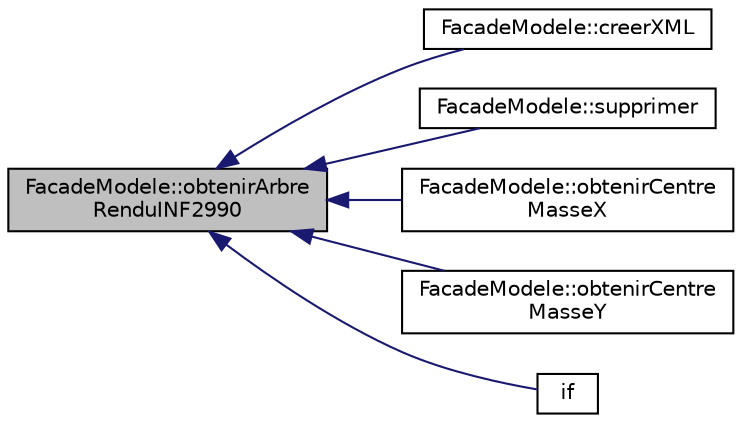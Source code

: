 digraph "FacadeModele::obtenirArbreRenduINF2990"
{
  edge [fontname="Helvetica",fontsize="10",labelfontname="Helvetica",labelfontsize="10"];
  node [fontname="Helvetica",fontsize="10",shape=record];
  rankdir="LR";
  Node1 [label="FacadeModele::obtenirArbre\lRenduINF2990",height=0.2,width=0.4,color="black", fillcolor="grey75", style="filled", fontcolor="black"];
  Node1 -> Node2 [dir="back",color="midnightblue",fontsize="10",style="solid",fontname="Helvetica"];
  Node2 [label="FacadeModele::creerXML",height=0.2,width=0.4,color="black", fillcolor="white", style="filled",URL="$d1/dd9/class_facade_modele.html#ad5e816d12f2c746170d7285cf806c086",tooltip="Pour la sauvegarde de fichier XML. "];
  Node1 -> Node3 [dir="back",color="midnightblue",fontsize="10",style="solid",fontname="Helvetica"];
  Node3 [label="FacadeModele::supprimer",height=0.2,width=0.4,color="black", fillcolor="white", style="filled",URL="$d1/dd9/class_facade_modele.html#a64fb922e4fb60962fa85a234757ce6e7",tooltip="Pour la suppression des objets. "];
  Node1 -> Node4 [dir="back",color="midnightblue",fontsize="10",style="solid",fontname="Helvetica"];
  Node4 [label="FacadeModele::obtenirCentre\lMasseX",height=0.2,width=0.4,color="black", fillcolor="white", style="filled",URL="$d1/dd9/class_facade_modele.html#ac11b6f486ca7de0b28264f36b16668e8",tooltip="Obtenir le centre de masse en X. "];
  Node1 -> Node5 [dir="back",color="midnightblue",fontsize="10",style="solid",fontname="Helvetica"];
  Node5 [label="FacadeModele::obtenirCentre\lMasseY",height=0.2,width=0.4,color="black", fillcolor="white", style="filled",URL="$d1/dd9/class_facade_modele.html#a6d144562ba444f76e2d1786ad75922a6",tooltip="Obtenir le centre de masse en Y. "];
  Node1 -> Node6 [dir="back",color="midnightblue",fontsize="10",style="solid",fontname="Helvetica"];
  Node6 [label="if",height=0.2,width=0.4,color="black", fillcolor="white", style="filled",URL="$d7/d39/_facade_interface_native_8cpp.html#ad01c297adfac90754a5eacd9ce43fadf"];
}
